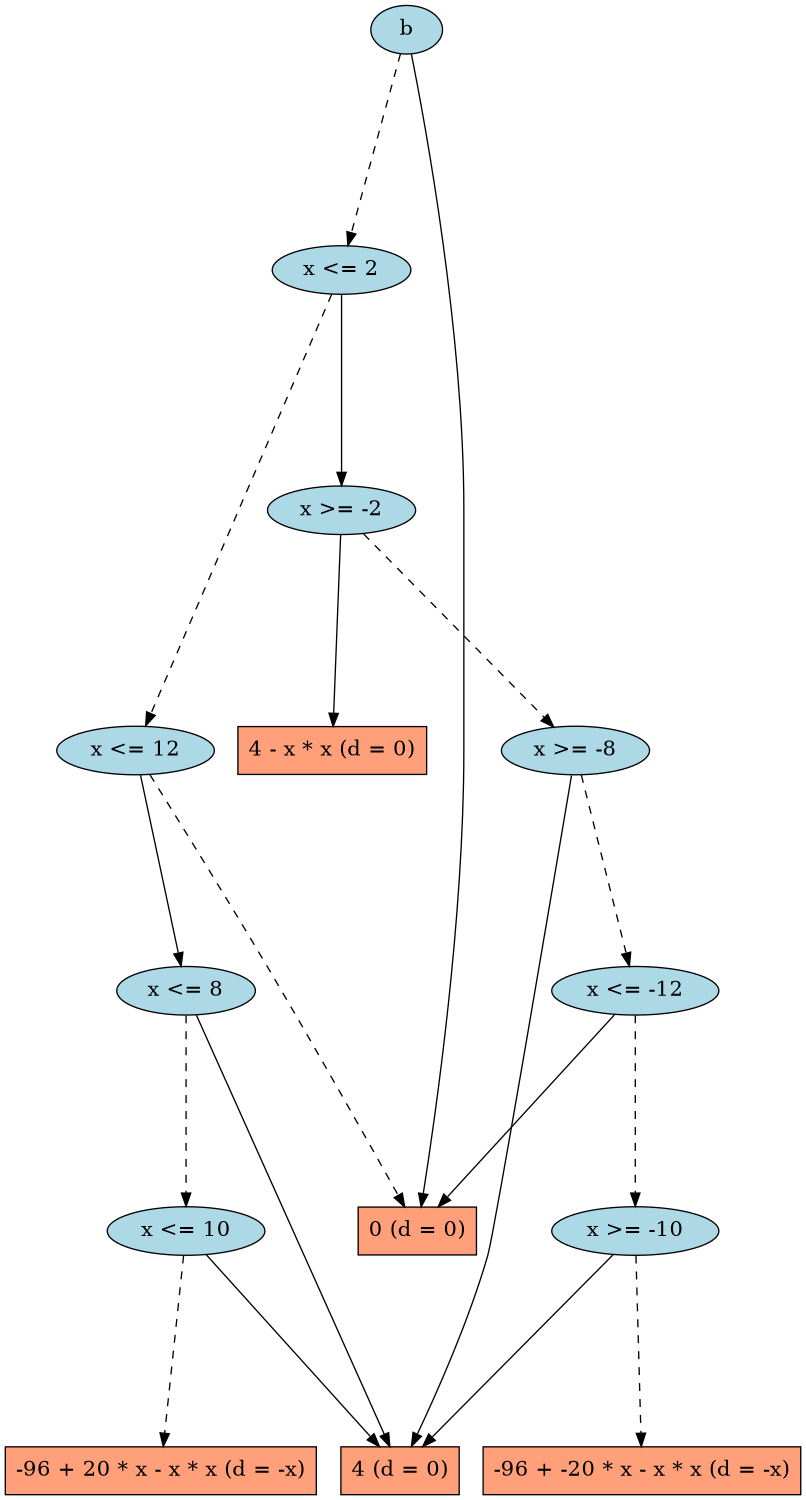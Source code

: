digraph G { 
graph [ fontname = "Helvetica",fontsize="16",ratio = "auto",
        size="7.5,10",ranksep="2.00" ];
node [fontsize="16"];
"504" [label="x >= -2",fillcolor=lightblue,color=black,shape=ellipse,style=filled];
"509" [label="b",fillcolor=lightblue,color=black,shape=ellipse,style=filled];
"508" [label="x <= 2",fillcolor=lightblue,color=black,shape=ellipse,style=filled];
"371" [label="x <= 10",fillcolor=lightblue,color=black,shape=ellipse,style=filled];
"209" [label="-96 + -20 * x - x * x (d = -x)",fillcolor=lightsalmon,color=black,shape=box,style=filled];
"2" [label="4 (d = 0)",fillcolor=lightsalmon,color=black,shape=box,style=filled];
"1" [label="0 (d = 0)",fillcolor=lightsalmon,color=black,shape=box,style=filled];
"181" [label="-96 + 20 * x - x * x (d = -x)",fillcolor=lightsalmon,color=black,shape=box,style=filled];
"457" [label="x >= -8",fillcolor=lightblue,color=black,shape=ellipse,style=filled];
"5" [label="4 - x * x (d = 0)",fillcolor=lightsalmon,color=black,shape=box,style=filled];
"455" [label="x >= -10",fillcolor=lightblue,color=black,shape=ellipse,style=filled];
"456" [label="x <= -12",fillcolor=lightblue,color=black,shape=ellipse,style=filled];
"400" [label="x <= 12",fillcolor=lightblue,color=black,shape=ellipse,style=filled];
"399" [label="x <= 8",fillcolor=lightblue,color=black,shape=ellipse,style=filled];
"504" -> "457" [color=black,style=dashed];
"504" -> "5" [color=black,style=solid];
"509" -> "1" [color=black,style=solid];
"509" -> "508" [color=black,style=dashed];
"508" -> "504" [color=black,style=solid];
"508" -> "400" [color=black,style=dashed];
"371" -> "2" [color=black,style=solid];
"371" -> "181" [color=black,style=dashed];
"457" -> "2" [color=black,style=solid];
"457" -> "456" [color=black,style=dashed];
"455" -> "2" [color=black,style=solid];
"455" -> "209" [color=black,style=dashed];
"456" -> "1" [color=black,style=solid];
"456" -> "455" [color=black,style=dashed];
"400" -> "1" [color=black,style=dashed];
"400" -> "399" [color=black,style=solid];
"399" -> "2" [color=black,style=solid];
"399" -> "371" [color=black,style=dashed];
}

